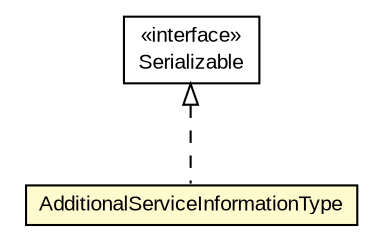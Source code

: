 #!/usr/local/bin/dot
#
# Class diagram 
# Generated by UMLGraph version R5_6-24-gf6e263 (http://www.umlgraph.org/)
#

digraph G {
	edge [fontname="arial",fontsize=10,labelfontname="arial",labelfontsize=10];
	node [fontname="arial",fontsize=10,shape=plaintext];
	nodesep=0.25;
	ranksep=0.5;
	// eu.europa.esig.jaxb.tsl.AdditionalServiceInformationType
	c164711 [label=<<table title="eu.europa.esig.jaxb.tsl.AdditionalServiceInformationType" border="0" cellborder="1" cellspacing="0" cellpadding="2" port="p" bgcolor="lemonChiffon" href="./AdditionalServiceInformationType.html">
		<tr><td><table border="0" cellspacing="0" cellpadding="1">
<tr><td align="center" balign="center"> AdditionalServiceInformationType </td></tr>
		</table></td></tr>
		</table>>, URL="./AdditionalServiceInformationType.html", fontname="arial", fontcolor="black", fontsize=10.0];
	//eu.europa.esig.jaxb.tsl.AdditionalServiceInformationType implements java.io.Serializable
	c164968:p -> c164711:p [dir=back,arrowtail=empty,style=dashed];
	// java.io.Serializable
	c164968 [label=<<table title="java.io.Serializable" border="0" cellborder="1" cellspacing="0" cellpadding="2" port="p" href="http://java.sun.com/j2se/1.4.2/docs/api/java/io/Serializable.html">
		<tr><td><table border="0" cellspacing="0" cellpadding="1">
<tr><td align="center" balign="center"> &#171;interface&#187; </td></tr>
<tr><td align="center" balign="center"> Serializable </td></tr>
		</table></td></tr>
		</table>>, URL="http://java.sun.com/j2se/1.4.2/docs/api/java/io/Serializable.html", fontname="arial", fontcolor="black", fontsize=10.0];
}

